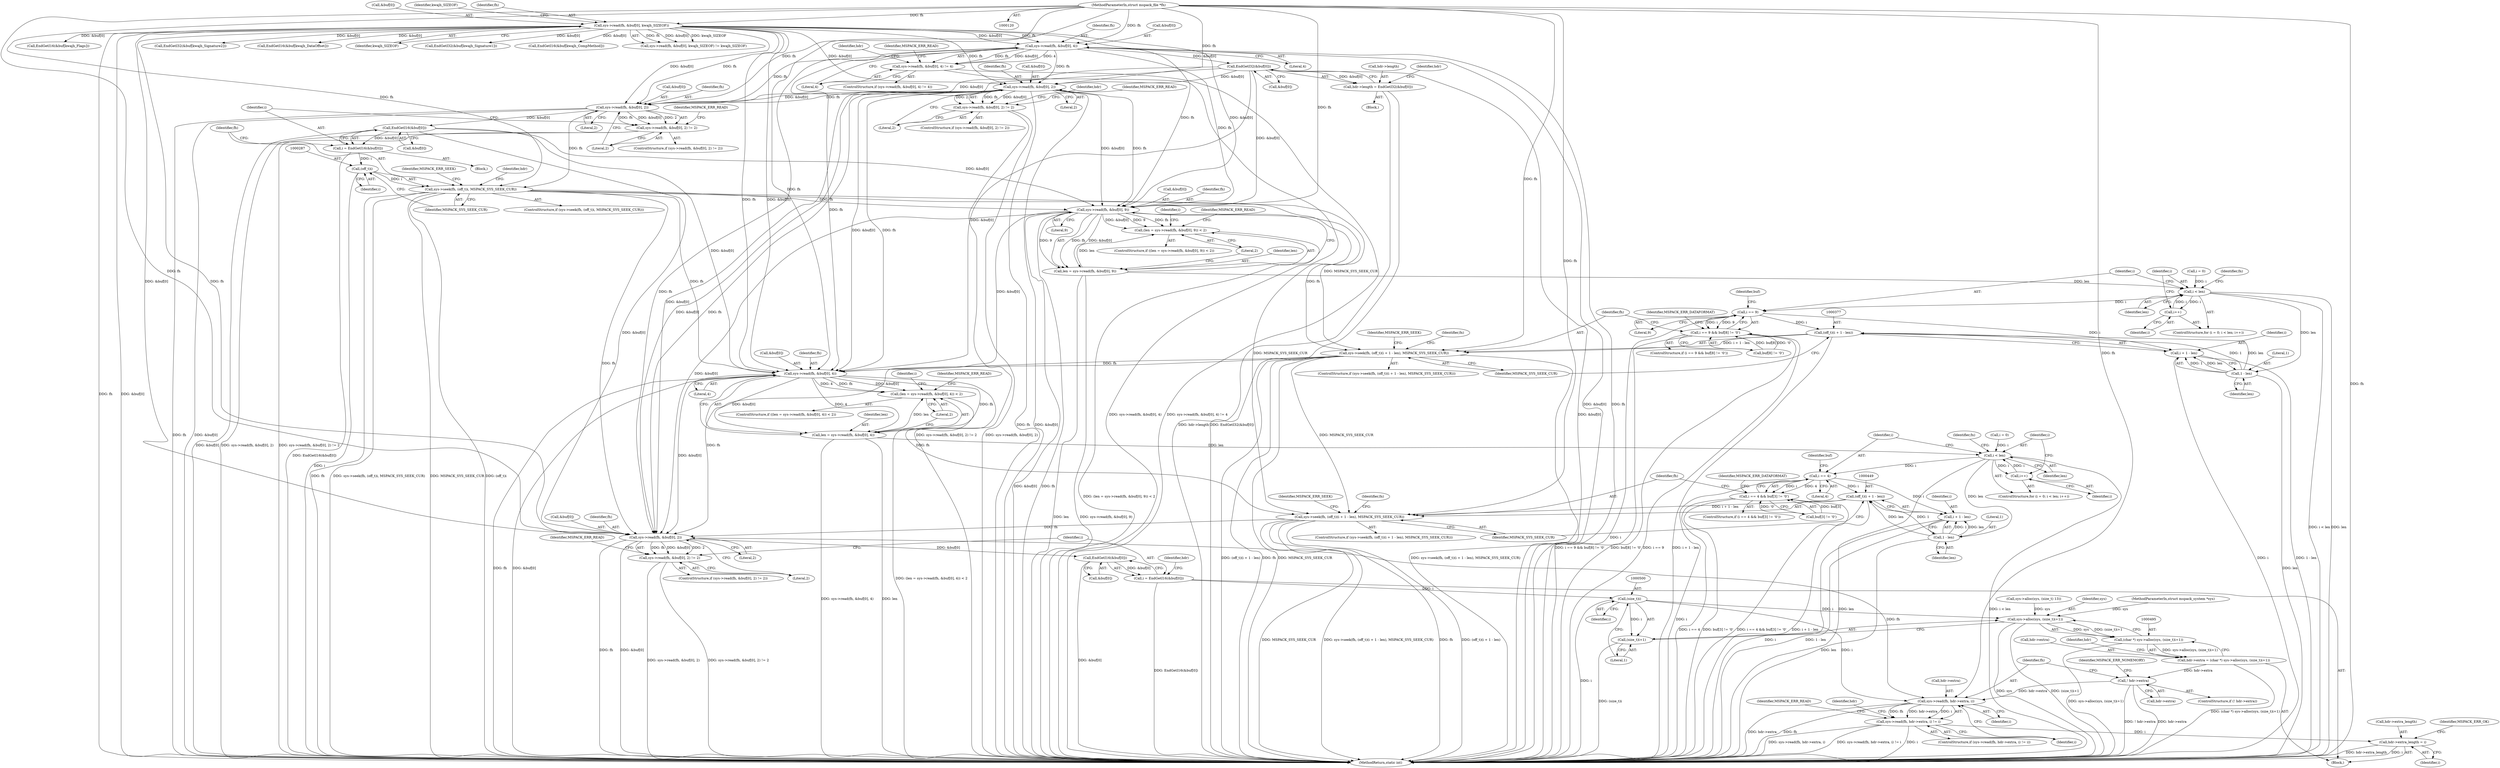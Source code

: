 digraph "0_libmspack_0b0ef9344255ff5acfac6b7af09198ac9c9756c8@API" {
"1000219" [label="(Call,sys->read(fh, &buf[0], 4))"];
"1000129" [label="(Call,sys->read(fh, &buf[0], kwajh_SIZEOF))"];
"1000122" [label="(MethodParameterIn,struct mspack_file *fh)"];
"1000218" [label="(Call,sys->read(fh, &buf[0], 4) != 4)"];
"1000233" [label="(Call,EndGetI32(&buf[0]))"];
"1000229" [label="(Call,hdr->length = EndGetI32(&buf[0]))"];
"1000247" [label="(Call,sys->read(fh, &buf[0], 2))"];
"1000246" [label="(Call,sys->read(fh, &buf[0], 2) != 2)"];
"1000266" [label="(Call,sys->read(fh, &buf[0], 2))"];
"1000265" [label="(Call,sys->read(fh, &buf[0], 2) != 2)"];
"1000278" [label="(Call,EndGetI16(&buf[0]))"];
"1000276" [label="(Call,i = EndGetI16(&buf[0]))"];
"1000286" [label="(Call,(off_t)i)"];
"1000284" [label="(Call,sys->seek(fh, (off_t)i, MSPACK_SYS_SEEK_CUR))"];
"1000332" [label="(Call,sys->read(fh, &buf[0], 9))"];
"1000329" [label="(Call,(len = sys->read(fh, &buf[0], 9)) < 2)"];
"1000330" [label="(Call,len = sys->read(fh, &buf[0], 9))"];
"1000346" [label="(Call,i < len)"];
"1000349" [label="(Call,i++)"];
"1000363" [label="(Call,i == 9)"];
"1000362" [label="(Call,i == 9 && buf[8] != '\0')"];
"1000376" [label="(Call,(off_t)(i + 1 - len))"];
"1000374" [label="(Call,sys->seek(fh, (off_t)(i + 1 - len), MSPACK_SYS_SEEK_CUR))"];
"1000404" [label="(Call,sys->read(fh, &buf[0], 4))"];
"1000401" [label="(Call,(len = sys->read(fh, &buf[0], 4)) < 2)"];
"1000402" [label="(Call,len = sys->read(fh, &buf[0], 4))"];
"1000418" [label="(Call,i < len)"];
"1000421" [label="(Call,i++)"];
"1000435" [label="(Call,i == 4)"];
"1000434" [label="(Call,i == 4 && buf[3] != '\0')"];
"1000448" [label="(Call,(off_t)(i + 1 - len))"];
"1000446" [label="(Call,sys->seek(fh, (off_t)(i + 1 - len), MSPACK_SYS_SEEK_CUR))"];
"1000473" [label="(Call,sys->read(fh, &buf[0], 2))"];
"1000472" [label="(Call,sys->read(fh, &buf[0], 2) != 2)"];
"1000485" [label="(Call,EndGetI16(&buf[0]))"];
"1000483" [label="(Call,i = EndGetI16(&buf[0]))"];
"1000499" [label="(Call,(size_t)i)"];
"1000496" [label="(Call,sys->alloc(sys, (size_t)i+1))"];
"1000494" [label="(Call,(char *) sys->alloc(sys, (size_t)i+1))"];
"1000490" [label="(Call,hdr->extra = (char *) sys->alloc(sys, (size_t)i+1))"];
"1000504" [label="(Call,! hdr->extra)"];
"1000512" [label="(Call,sys->read(fh, hdr->extra, i))"];
"1000511" [label="(Call,sys->read(fh, hdr->extra, i) != i)"];
"1000528" [label="(Call,hdr->extra_length = i)"];
"1000498" [label="(Call,(size_t)i+1)"];
"1000450" [label="(Call,i + 1 - len)"];
"1000452" [label="(Call,1 - len)"];
"1000378" [label="(Call,i + 1 - len)"];
"1000380" [label="(Call,1 - len)"];
"1000509" [label="(Identifier,MSPACK_ERR_NOMEMORY)"];
"1000385" [label="(Identifier,MSPACK_ERR_SEEK)"];
"1000486" [label="(Call,&buf[0])"];
"1000445" [label="(ControlStructure,if (sys->seek(fh, (off_t)(i + 1 - len), MSPACK_SYS_SEEK_CUR)))"];
"1000128" [label="(Call,sys->read(fh, &buf[0], kwajh_SIZEOF) != kwajh_SIZEOF)"];
"1000220" [label="(Identifier,fh)"];
"1000349" [label="(Call,i++)"];
"1000362" [label="(Call,i == 9 && buf[8] != '\0')"];
"1000273" [label="(Literal,2)"];
"1000422" [label="(Identifier,i)"];
"1000373" [label="(ControlStructure,if (sys->seek(fh, (off_t)(i + 1 - len), MSPACK_SYS_SEEK_CUR)))"];
"1000381" [label="(Literal,1)"];
"1000380" [label="(Call,1 - len)"];
"1000498" [label="(Call,(size_t)i+1)"];
"1000277" [label="(Identifier,i)"];
"1000505" [label="(Call,hdr->extra)"];
"1000219" [label="(Call,sys->read(fh, &buf[0], 4))"];
"1000479" [label="(Literal,2)"];
"1000494" [label="(Call,(char *) sys->alloc(sys, (size_t)i+1))"];
"1000346" [label="(Call,i < len)"];
"1000404" [label="(Call,sys->read(fh, &buf[0], 4))"];
"1000511" [label="(Call,sys->read(fh, hdr->extra, i) != i)"];
"1000217" [label="(ControlStructure,if (sys->read(fh, &buf[0], 4) != 4))"];
"1000402" [label="(Call,len = sys->read(fh, &buf[0], 4))"];
"1000410" [label="(Literal,4)"];
"1000344" [label="(Identifier,i)"];
"1000265" [label="(Call,sys->read(fh, &buf[0], 2) != 2)"];
"1000470" [label="(Block,)"];
"1000514" [label="(Call,hdr->extra)"];
"1000228" [label="(Identifier,MSPACK_ERR_READ)"];
"1000275" [label="(Identifier,MSPACK_ERR_READ)"];
"1000233" [label="(Call,EndGetI32(&buf[0]))"];
"1000241" [label="(Identifier,hdr)"];
"1000454" [label="(Identifier,len)"];
"1000154" [label="(Call,EndGetI32(&buf[kwajh_Signature2]))"];
"1000176" [label="(Call,EndGetI16(&buf[kwajh_DataOffset]))"];
"1000510" [label="(ControlStructure,if (sys->read(fh, hdr->extra, i) != i))"];
"1000145" [label="(Call,EndGetI32(&buf[kwajh_Signature1]))"];
"1000447" [label="(Identifier,fh)"];
"1000234" [label="(Call,&buf[0])"];
"1000356" [label="(Identifier,fn)"];
"1000484" [label="(Identifier,i)"];
"1000328" [label="(ControlStructure,if ((len = sys->read(fh, &buf[0], 9)) < 2))"];
"1000379" [label="(Identifier,i)"];
"1000512" [label="(Call,sys->read(fh, hdr->extra, i))"];
"1000503" [label="(ControlStructure,if (! hdr->extra))"];
"1000247" [label="(Call,sys->read(fh, &buf[0], 2))"];
"1000401" [label="(Call,(len = sys->read(fh, &buf[0], 4)) < 2)"];
"1000473" [label="(Call,sys->read(fh, &buf[0], 2))"];
"1000334" [label="(Call,&buf[0])"];
"1000446" [label="(Call,sys->seek(fh, (off_t)(i + 1 - len), MSPACK_SYS_SEEK_CUR))"];
"1000256" [label="(Identifier,MSPACK_ERR_READ)"];
"1000167" [label="(Call,EndGetI16(&buf[kwajh_CompMethod]))"];
"1000291" [label="(Identifier,MSPACK_ERR_SEEK)"];
"1000331" [label="(Identifier,len)"];
"1000483" [label="(Call,i = EndGetI16(&buf[0]))"];
"1000496" [label="(Call,sys->alloc(sys, (size_t)i+1))"];
"1000513" [label="(Identifier,fh)"];
"1000248" [label="(Identifier,fh)"];
"1000414" [label="(ControlStructure,for (i = 0; i < len; i++))"];
"1000453" [label="(Literal,1)"];
"1000520" [label="(Identifier,MSPACK_ERR_READ)"];
"1000406" [label="(Call,&buf[0])"];
"1000457" [label="(Identifier,MSPACK_ERR_SEEK)"];
"1000136" [label="(Identifier,kwajh_SIZEOF)"];
"1000216" [label="(Block,)"];
"1000492" [label="(Identifier,hdr)"];
"1000264" [label="(ControlStructure,if (sys->read(fh, &buf[0], 2) != 2))"];
"1000245" [label="(ControlStructure,if (sys->read(fh, &buf[0], 2) != 2))"];
"1000375" [label="(Identifier,fh)"];
"1000452" [label="(Call,1 - len)"];
"1000341" [label="(Identifier,MSPACK_ERR_READ)"];
"1000433" [label="(ControlStructure,if (i == 4 && buf[3] != '\0'))"];
"1000451" [label="(Identifier,i)"];
"1000428" [label="(Identifier,fn)"];
"1000400" [label="(ControlStructure,if ((len = sys->read(fh, &buf[0], 4)) < 2))"];
"1000272" [label="(Literal,2)"];
"1000383" [label="(Identifier,MSPACK_SYS_SEEK_CUR)"];
"1000226" [label="(Literal,4)"];
"1000263" [label="(Block,)"];
"1000365" [label="(Literal,9)"];
"1000288" [label="(Identifier,i)"];
"1000343" [label="(Call,i = 0)"];
"1000438" [label="(Call,buf[3] != '\0')"];
"1000260" [label="(Identifier,hdr)"];
"1000231" [label="(Identifier,hdr)"];
"1000361" [label="(ControlStructure,if (i == 9 && buf[8] != '\0'))"];
"1000405" [label="(Identifier,fh)"];
"1000378" [label="(Call,i + 1 - len)"];
"1000285" [label="(Identifier,fh)"];
"1000436" [label="(Identifier,i)"];
"1000279" [label="(Call,&buf[0])"];
"1000348" [label="(Identifier,len)"];
"1000444" [label="(Identifier,MSPACK_ERR_DATAFORMAT)"];
"1000387" [label="(Identifier,fn)"];
"1000482" [label="(Identifier,MSPACK_ERR_READ)"];
"1000497" [label="(Identifier,sys)"];
"1000437" [label="(Literal,4)"];
"1000330" [label="(Call,len = sys->read(fh, &buf[0], 9))"];
"1000490" [label="(Call,hdr->extra = (char *) sys->alloc(sys, (size_t)i+1))"];
"1000491" [label="(Call,hdr->extra)"];
"1000475" [label="(Call,&buf[0])"];
"1000122" [label="(MethodParameterIn,struct mspack_file *fh)"];
"1000130" [label="(Identifier,fh)"];
"1000372" [label="(Identifier,MSPACK_ERR_DATAFORMAT)"];
"1000249" [label="(Call,&buf[0])"];
"1000448" [label="(Call,(off_t)(i + 1 - len))"];
"1000517" [label="(Identifier,i)"];
"1000485" [label="(Call,EndGetI16(&buf[0]))"];
"1000529" [label="(Call,hdr->extra_length)"];
"1000535" [label="(MethodReturn,static int)"];
"1000474" [label="(Identifier,fh)"];
"1000480" [label="(Literal,2)"];
"1000289" [label="(Identifier,MSPACK_SYS_SEEK_CUR)"];
"1000230" [label="(Call,hdr->length)"];
"1000376" [label="(Call,(off_t)(i + 1 - len))"];
"1000131" [label="(Call,&buf[0])"];
"1000421" [label="(Call,i++)"];
"1000532" [label="(Identifier,i)"];
"1000347" [label="(Identifier,i)"];
"1000329" [label="(Call,(len = sys->read(fh, &buf[0], 9)) < 2)"];
"1000253" [label="(Literal,2)"];
"1000338" [label="(Literal,9)"];
"1000268" [label="(Call,&buf[0])"];
"1000283" [label="(ControlStructure,if (sys->seek(fh, (off_t)i, MSPACK_SYS_SEEK_CUR)))"];
"1000368" [label="(Identifier,buf)"];
"1000420" [label="(Identifier,len)"];
"1000276" [label="(Call,i = EndGetI16(&buf[0]))"];
"1000524" [label="(Identifier,hdr)"];
"1000403" [label="(Identifier,len)"];
"1000121" [label="(MethodParameterIn,struct mspack_system *sys)"];
"1000342" [label="(ControlStructure,for (i = 0; i < len; i++))"];
"1000364" [label="(Identifier,i)"];
"1000254" [label="(Literal,2)"];
"1000278" [label="(Call,EndGetI16(&buf[0]))"];
"1000307" [label="(Call,sys->alloc(sys, (size_t) 13))"];
"1000382" [label="(Identifier,len)"];
"1000413" [label="(Identifier,MSPACK_ERR_READ)"];
"1000374" [label="(Call,sys->seek(fh, (off_t)(i + 1 - len), MSPACK_SYS_SEEK_CUR))"];
"1000221" [label="(Call,&buf[0])"];
"1000246" [label="(Call,sys->read(fh, &buf[0], 2) != 2)"];
"1000267" [label="(Identifier,fh)"];
"1000411" [label="(Literal,2)"];
"1000416" [label="(Identifier,i)"];
"1000332" [label="(Call,sys->read(fh, &buf[0], 9))"];
"1000284" [label="(Call,sys->seek(fh, (off_t)i, MSPACK_SYS_SEEK_CUR))"];
"1000225" [label="(Literal,4)"];
"1000518" [label="(Identifier,i)"];
"1000295" [label="(Identifier,hdr)"];
"1000499" [label="(Call,(size_t)i)"];
"1000502" [label="(Literal,1)"];
"1000286" [label="(Call,(off_t)i)"];
"1000504" [label="(Call,! hdr->extra)"];
"1000471" [label="(ControlStructure,if (sys->read(fh, &buf[0], 2) != 2))"];
"1000418" [label="(Call,i < len)"];
"1000135" [label="(Identifier,kwajh_SIZEOF)"];
"1000501" [label="(Identifier,i)"];
"1000419" [label="(Identifier,i)"];
"1000129" [label="(Call,sys->read(fh, &buf[0], kwajh_SIZEOF))"];
"1000229" [label="(Call,hdr->length = EndGetI32(&buf[0]))"];
"1000266" [label="(Call,sys->read(fh, &buf[0], 2))"];
"1000472" [label="(Call,sys->read(fh, &buf[0], 2) != 2)"];
"1000506" [label="(Identifier,hdr)"];
"1000350" [label="(Identifier,i)"];
"1000528" [label="(Call,hdr->extra_length = i)"];
"1000434" [label="(Call,i == 4 && buf[3] != '\0')"];
"1000450" [label="(Call,i + 1 - len)"];
"1000440" [label="(Identifier,buf)"];
"1000455" [label="(Identifier,MSPACK_SYS_SEEK_CUR)"];
"1000218" [label="(Call,sys->read(fh, &buf[0], 4) != 4)"];
"1000333" [label="(Identifier,fh)"];
"1000339" [label="(Literal,2)"];
"1000415" [label="(Call,i = 0)"];
"1000459" [label="(Identifier,fn)"];
"1000185" [label="(Call,EndGetI16(&buf[kwajh_Flags]))"];
"1000363" [label="(Call,i == 9)"];
"1000534" [label="(Identifier,MSPACK_ERR_OK)"];
"1000435" [label="(Call,i == 4)"];
"1000366" [label="(Call,buf[8] != '\0')"];
"1000219" -> "1000218"  [label="AST: "];
"1000219" -> "1000225"  [label="CFG: "];
"1000220" -> "1000219"  [label="AST: "];
"1000221" -> "1000219"  [label="AST: "];
"1000225" -> "1000219"  [label="AST: "];
"1000226" -> "1000219"  [label="CFG: "];
"1000219" -> "1000535"  [label="DDG: &buf[0]"];
"1000219" -> "1000535"  [label="DDG: fh"];
"1000219" -> "1000218"  [label="DDG: fh"];
"1000219" -> "1000218"  [label="DDG: &buf[0]"];
"1000219" -> "1000218"  [label="DDG: 4"];
"1000129" -> "1000219"  [label="DDG: fh"];
"1000129" -> "1000219"  [label="DDG: &buf[0]"];
"1000122" -> "1000219"  [label="DDG: fh"];
"1000219" -> "1000233"  [label="DDG: &buf[0]"];
"1000219" -> "1000247"  [label="DDG: fh"];
"1000219" -> "1000266"  [label="DDG: fh"];
"1000219" -> "1000332"  [label="DDG: fh"];
"1000219" -> "1000404"  [label="DDG: fh"];
"1000219" -> "1000473"  [label="DDG: fh"];
"1000129" -> "1000128"  [label="AST: "];
"1000129" -> "1000135"  [label="CFG: "];
"1000130" -> "1000129"  [label="AST: "];
"1000131" -> "1000129"  [label="AST: "];
"1000135" -> "1000129"  [label="AST: "];
"1000136" -> "1000129"  [label="CFG: "];
"1000129" -> "1000535"  [label="DDG: fh"];
"1000129" -> "1000535"  [label="DDG: &buf[0]"];
"1000129" -> "1000128"  [label="DDG: fh"];
"1000129" -> "1000128"  [label="DDG: &buf[0]"];
"1000129" -> "1000128"  [label="DDG: kwajh_SIZEOF"];
"1000122" -> "1000129"  [label="DDG: fh"];
"1000129" -> "1000145"  [label="DDG: &buf[0]"];
"1000129" -> "1000154"  [label="DDG: &buf[0]"];
"1000129" -> "1000167"  [label="DDG: &buf[0]"];
"1000129" -> "1000176"  [label="DDG: &buf[0]"];
"1000129" -> "1000185"  [label="DDG: &buf[0]"];
"1000129" -> "1000247"  [label="DDG: fh"];
"1000129" -> "1000247"  [label="DDG: &buf[0]"];
"1000129" -> "1000266"  [label="DDG: fh"];
"1000129" -> "1000266"  [label="DDG: &buf[0]"];
"1000129" -> "1000332"  [label="DDG: fh"];
"1000129" -> "1000332"  [label="DDG: &buf[0]"];
"1000129" -> "1000404"  [label="DDG: fh"];
"1000129" -> "1000404"  [label="DDG: &buf[0]"];
"1000129" -> "1000473"  [label="DDG: fh"];
"1000129" -> "1000473"  [label="DDG: &buf[0]"];
"1000122" -> "1000120"  [label="AST: "];
"1000122" -> "1000535"  [label="DDG: fh"];
"1000122" -> "1000247"  [label="DDG: fh"];
"1000122" -> "1000266"  [label="DDG: fh"];
"1000122" -> "1000284"  [label="DDG: fh"];
"1000122" -> "1000332"  [label="DDG: fh"];
"1000122" -> "1000374"  [label="DDG: fh"];
"1000122" -> "1000404"  [label="DDG: fh"];
"1000122" -> "1000446"  [label="DDG: fh"];
"1000122" -> "1000473"  [label="DDG: fh"];
"1000122" -> "1000512"  [label="DDG: fh"];
"1000218" -> "1000217"  [label="AST: "];
"1000218" -> "1000226"  [label="CFG: "];
"1000226" -> "1000218"  [label="AST: "];
"1000228" -> "1000218"  [label="CFG: "];
"1000231" -> "1000218"  [label="CFG: "];
"1000218" -> "1000535"  [label="DDG: sys->read(fh, &buf[0], 4)"];
"1000218" -> "1000535"  [label="DDG: sys->read(fh, &buf[0], 4) != 4"];
"1000233" -> "1000229"  [label="AST: "];
"1000233" -> "1000234"  [label="CFG: "];
"1000234" -> "1000233"  [label="AST: "];
"1000229" -> "1000233"  [label="CFG: "];
"1000233" -> "1000535"  [label="DDG: &buf[0]"];
"1000233" -> "1000229"  [label="DDG: &buf[0]"];
"1000233" -> "1000247"  [label="DDG: &buf[0]"];
"1000233" -> "1000266"  [label="DDG: &buf[0]"];
"1000233" -> "1000332"  [label="DDG: &buf[0]"];
"1000233" -> "1000404"  [label="DDG: &buf[0]"];
"1000233" -> "1000473"  [label="DDG: &buf[0]"];
"1000229" -> "1000216"  [label="AST: "];
"1000230" -> "1000229"  [label="AST: "];
"1000241" -> "1000229"  [label="CFG: "];
"1000229" -> "1000535"  [label="DDG: EndGetI32(&buf[0])"];
"1000229" -> "1000535"  [label="DDG: hdr->length"];
"1000247" -> "1000246"  [label="AST: "];
"1000247" -> "1000253"  [label="CFG: "];
"1000248" -> "1000247"  [label="AST: "];
"1000249" -> "1000247"  [label="AST: "];
"1000253" -> "1000247"  [label="AST: "];
"1000254" -> "1000247"  [label="CFG: "];
"1000247" -> "1000535"  [label="DDG: fh"];
"1000247" -> "1000535"  [label="DDG: &buf[0]"];
"1000247" -> "1000246"  [label="DDG: fh"];
"1000247" -> "1000246"  [label="DDG: &buf[0]"];
"1000247" -> "1000246"  [label="DDG: 2"];
"1000247" -> "1000266"  [label="DDG: fh"];
"1000247" -> "1000266"  [label="DDG: &buf[0]"];
"1000247" -> "1000332"  [label="DDG: fh"];
"1000247" -> "1000332"  [label="DDG: &buf[0]"];
"1000247" -> "1000404"  [label="DDG: fh"];
"1000247" -> "1000404"  [label="DDG: &buf[0]"];
"1000247" -> "1000473"  [label="DDG: fh"];
"1000247" -> "1000473"  [label="DDG: &buf[0]"];
"1000246" -> "1000245"  [label="AST: "];
"1000246" -> "1000254"  [label="CFG: "];
"1000254" -> "1000246"  [label="AST: "];
"1000256" -> "1000246"  [label="CFG: "];
"1000260" -> "1000246"  [label="CFG: "];
"1000246" -> "1000535"  [label="DDG: sys->read(fh, &buf[0], 2) != 2"];
"1000246" -> "1000535"  [label="DDG: sys->read(fh, &buf[0], 2)"];
"1000266" -> "1000265"  [label="AST: "];
"1000266" -> "1000272"  [label="CFG: "];
"1000267" -> "1000266"  [label="AST: "];
"1000268" -> "1000266"  [label="AST: "];
"1000272" -> "1000266"  [label="AST: "];
"1000273" -> "1000266"  [label="CFG: "];
"1000266" -> "1000535"  [label="DDG: fh"];
"1000266" -> "1000535"  [label="DDG: &buf[0]"];
"1000266" -> "1000265"  [label="DDG: fh"];
"1000266" -> "1000265"  [label="DDG: &buf[0]"];
"1000266" -> "1000265"  [label="DDG: 2"];
"1000266" -> "1000278"  [label="DDG: &buf[0]"];
"1000266" -> "1000284"  [label="DDG: fh"];
"1000265" -> "1000264"  [label="AST: "];
"1000265" -> "1000273"  [label="CFG: "];
"1000273" -> "1000265"  [label="AST: "];
"1000275" -> "1000265"  [label="CFG: "];
"1000277" -> "1000265"  [label="CFG: "];
"1000265" -> "1000535"  [label="DDG: sys->read(fh, &buf[0], 2) != 2"];
"1000265" -> "1000535"  [label="DDG: sys->read(fh, &buf[0], 2)"];
"1000278" -> "1000276"  [label="AST: "];
"1000278" -> "1000279"  [label="CFG: "];
"1000279" -> "1000278"  [label="AST: "];
"1000276" -> "1000278"  [label="CFG: "];
"1000278" -> "1000535"  [label="DDG: &buf[0]"];
"1000278" -> "1000276"  [label="DDG: &buf[0]"];
"1000278" -> "1000332"  [label="DDG: &buf[0]"];
"1000278" -> "1000404"  [label="DDG: &buf[0]"];
"1000278" -> "1000473"  [label="DDG: &buf[0]"];
"1000276" -> "1000263"  [label="AST: "];
"1000277" -> "1000276"  [label="AST: "];
"1000285" -> "1000276"  [label="CFG: "];
"1000276" -> "1000535"  [label="DDG: EndGetI16(&buf[0])"];
"1000276" -> "1000286"  [label="DDG: i"];
"1000286" -> "1000284"  [label="AST: "];
"1000286" -> "1000288"  [label="CFG: "];
"1000287" -> "1000286"  [label="AST: "];
"1000288" -> "1000286"  [label="AST: "];
"1000289" -> "1000286"  [label="CFG: "];
"1000286" -> "1000535"  [label="DDG: i"];
"1000286" -> "1000284"  [label="DDG: i"];
"1000284" -> "1000283"  [label="AST: "];
"1000284" -> "1000289"  [label="CFG: "];
"1000285" -> "1000284"  [label="AST: "];
"1000289" -> "1000284"  [label="AST: "];
"1000291" -> "1000284"  [label="CFG: "];
"1000295" -> "1000284"  [label="CFG: "];
"1000284" -> "1000535"  [label="DDG: (off_t)i"];
"1000284" -> "1000535"  [label="DDG: fh"];
"1000284" -> "1000535"  [label="DDG: sys->seek(fh, (off_t)i, MSPACK_SYS_SEEK_CUR)"];
"1000284" -> "1000535"  [label="DDG: MSPACK_SYS_SEEK_CUR"];
"1000284" -> "1000332"  [label="DDG: fh"];
"1000284" -> "1000374"  [label="DDG: MSPACK_SYS_SEEK_CUR"];
"1000284" -> "1000404"  [label="DDG: fh"];
"1000284" -> "1000446"  [label="DDG: MSPACK_SYS_SEEK_CUR"];
"1000284" -> "1000473"  [label="DDG: fh"];
"1000332" -> "1000330"  [label="AST: "];
"1000332" -> "1000338"  [label="CFG: "];
"1000333" -> "1000332"  [label="AST: "];
"1000334" -> "1000332"  [label="AST: "];
"1000338" -> "1000332"  [label="AST: "];
"1000330" -> "1000332"  [label="CFG: "];
"1000332" -> "1000535"  [label="DDG: &buf[0]"];
"1000332" -> "1000535"  [label="DDG: fh"];
"1000332" -> "1000329"  [label="DDG: fh"];
"1000332" -> "1000329"  [label="DDG: &buf[0]"];
"1000332" -> "1000329"  [label="DDG: 9"];
"1000332" -> "1000330"  [label="DDG: fh"];
"1000332" -> "1000330"  [label="DDG: &buf[0]"];
"1000332" -> "1000330"  [label="DDG: 9"];
"1000332" -> "1000374"  [label="DDG: fh"];
"1000332" -> "1000404"  [label="DDG: &buf[0]"];
"1000332" -> "1000473"  [label="DDG: &buf[0]"];
"1000329" -> "1000328"  [label="AST: "];
"1000329" -> "1000339"  [label="CFG: "];
"1000330" -> "1000329"  [label="AST: "];
"1000339" -> "1000329"  [label="AST: "];
"1000341" -> "1000329"  [label="CFG: "];
"1000344" -> "1000329"  [label="CFG: "];
"1000329" -> "1000535"  [label="DDG: (len = sys->read(fh, &buf[0], 9)) < 2"];
"1000330" -> "1000329"  [label="DDG: len"];
"1000331" -> "1000330"  [label="AST: "];
"1000339" -> "1000330"  [label="CFG: "];
"1000330" -> "1000535"  [label="DDG: len"];
"1000330" -> "1000535"  [label="DDG: sys->read(fh, &buf[0], 9)"];
"1000330" -> "1000346"  [label="DDG: len"];
"1000346" -> "1000342"  [label="AST: "];
"1000346" -> "1000348"  [label="CFG: "];
"1000347" -> "1000346"  [label="AST: "];
"1000348" -> "1000346"  [label="AST: "];
"1000356" -> "1000346"  [label="CFG: "];
"1000364" -> "1000346"  [label="CFG: "];
"1000346" -> "1000535"  [label="DDG: len"];
"1000346" -> "1000535"  [label="DDG: i < len"];
"1000343" -> "1000346"  [label="DDG: i"];
"1000349" -> "1000346"  [label="DDG: i"];
"1000346" -> "1000349"  [label="DDG: i"];
"1000346" -> "1000363"  [label="DDG: i"];
"1000346" -> "1000380"  [label="DDG: len"];
"1000349" -> "1000342"  [label="AST: "];
"1000349" -> "1000350"  [label="CFG: "];
"1000350" -> "1000349"  [label="AST: "];
"1000347" -> "1000349"  [label="CFG: "];
"1000363" -> "1000362"  [label="AST: "];
"1000363" -> "1000365"  [label="CFG: "];
"1000364" -> "1000363"  [label="AST: "];
"1000365" -> "1000363"  [label="AST: "];
"1000368" -> "1000363"  [label="CFG: "];
"1000362" -> "1000363"  [label="CFG: "];
"1000363" -> "1000535"  [label="DDG: i"];
"1000363" -> "1000362"  [label="DDG: i"];
"1000363" -> "1000362"  [label="DDG: 9"];
"1000363" -> "1000376"  [label="DDG: i"];
"1000363" -> "1000378"  [label="DDG: i"];
"1000362" -> "1000361"  [label="AST: "];
"1000362" -> "1000366"  [label="CFG: "];
"1000366" -> "1000362"  [label="AST: "];
"1000372" -> "1000362"  [label="CFG: "];
"1000375" -> "1000362"  [label="CFG: "];
"1000362" -> "1000535"  [label="DDG: buf[8] != '\0'"];
"1000362" -> "1000535"  [label="DDG: i == 9 && buf[8] != '\0'"];
"1000362" -> "1000535"  [label="DDG: i == 9"];
"1000366" -> "1000362"  [label="DDG: buf[8]"];
"1000366" -> "1000362"  [label="DDG: '\0'"];
"1000376" -> "1000374"  [label="AST: "];
"1000376" -> "1000378"  [label="CFG: "];
"1000377" -> "1000376"  [label="AST: "];
"1000378" -> "1000376"  [label="AST: "];
"1000383" -> "1000376"  [label="CFG: "];
"1000376" -> "1000535"  [label="DDG: i + 1 - len"];
"1000376" -> "1000374"  [label="DDG: i + 1 - len"];
"1000380" -> "1000376"  [label="DDG: 1"];
"1000380" -> "1000376"  [label="DDG: len"];
"1000374" -> "1000373"  [label="AST: "];
"1000374" -> "1000383"  [label="CFG: "];
"1000375" -> "1000374"  [label="AST: "];
"1000383" -> "1000374"  [label="AST: "];
"1000385" -> "1000374"  [label="CFG: "];
"1000387" -> "1000374"  [label="CFG: "];
"1000374" -> "1000535"  [label="DDG: (off_t)(i + 1 - len)"];
"1000374" -> "1000535"  [label="DDG: fh"];
"1000374" -> "1000535"  [label="DDG: MSPACK_SYS_SEEK_CUR"];
"1000374" -> "1000535"  [label="DDG: sys->seek(fh, (off_t)(i + 1 - len), MSPACK_SYS_SEEK_CUR)"];
"1000374" -> "1000404"  [label="DDG: fh"];
"1000374" -> "1000446"  [label="DDG: MSPACK_SYS_SEEK_CUR"];
"1000374" -> "1000473"  [label="DDG: fh"];
"1000404" -> "1000402"  [label="AST: "];
"1000404" -> "1000410"  [label="CFG: "];
"1000405" -> "1000404"  [label="AST: "];
"1000406" -> "1000404"  [label="AST: "];
"1000410" -> "1000404"  [label="AST: "];
"1000402" -> "1000404"  [label="CFG: "];
"1000404" -> "1000535"  [label="DDG: fh"];
"1000404" -> "1000535"  [label="DDG: &buf[0]"];
"1000404" -> "1000401"  [label="DDG: fh"];
"1000404" -> "1000401"  [label="DDG: &buf[0]"];
"1000404" -> "1000401"  [label="DDG: 4"];
"1000404" -> "1000402"  [label="DDG: fh"];
"1000404" -> "1000402"  [label="DDG: &buf[0]"];
"1000404" -> "1000402"  [label="DDG: 4"];
"1000404" -> "1000446"  [label="DDG: fh"];
"1000404" -> "1000473"  [label="DDG: &buf[0]"];
"1000401" -> "1000400"  [label="AST: "];
"1000401" -> "1000411"  [label="CFG: "];
"1000402" -> "1000401"  [label="AST: "];
"1000411" -> "1000401"  [label="AST: "];
"1000413" -> "1000401"  [label="CFG: "];
"1000416" -> "1000401"  [label="CFG: "];
"1000401" -> "1000535"  [label="DDG: (len = sys->read(fh, &buf[0], 4)) < 2"];
"1000402" -> "1000401"  [label="DDG: len"];
"1000403" -> "1000402"  [label="AST: "];
"1000411" -> "1000402"  [label="CFG: "];
"1000402" -> "1000535"  [label="DDG: sys->read(fh, &buf[0], 4)"];
"1000402" -> "1000535"  [label="DDG: len"];
"1000402" -> "1000418"  [label="DDG: len"];
"1000418" -> "1000414"  [label="AST: "];
"1000418" -> "1000420"  [label="CFG: "];
"1000419" -> "1000418"  [label="AST: "];
"1000420" -> "1000418"  [label="AST: "];
"1000428" -> "1000418"  [label="CFG: "];
"1000436" -> "1000418"  [label="CFG: "];
"1000418" -> "1000535"  [label="DDG: len"];
"1000418" -> "1000535"  [label="DDG: i < len"];
"1000421" -> "1000418"  [label="DDG: i"];
"1000415" -> "1000418"  [label="DDG: i"];
"1000418" -> "1000421"  [label="DDG: i"];
"1000418" -> "1000435"  [label="DDG: i"];
"1000418" -> "1000452"  [label="DDG: len"];
"1000421" -> "1000414"  [label="AST: "];
"1000421" -> "1000422"  [label="CFG: "];
"1000422" -> "1000421"  [label="AST: "];
"1000419" -> "1000421"  [label="CFG: "];
"1000435" -> "1000434"  [label="AST: "];
"1000435" -> "1000437"  [label="CFG: "];
"1000436" -> "1000435"  [label="AST: "];
"1000437" -> "1000435"  [label="AST: "];
"1000440" -> "1000435"  [label="CFG: "];
"1000434" -> "1000435"  [label="CFG: "];
"1000435" -> "1000535"  [label="DDG: i"];
"1000435" -> "1000434"  [label="DDG: i"];
"1000435" -> "1000434"  [label="DDG: 4"];
"1000435" -> "1000448"  [label="DDG: i"];
"1000435" -> "1000450"  [label="DDG: i"];
"1000434" -> "1000433"  [label="AST: "];
"1000434" -> "1000438"  [label="CFG: "];
"1000438" -> "1000434"  [label="AST: "];
"1000444" -> "1000434"  [label="CFG: "];
"1000447" -> "1000434"  [label="CFG: "];
"1000434" -> "1000535"  [label="DDG: buf[3] != '\0'"];
"1000434" -> "1000535"  [label="DDG: i == 4 && buf[3] != '\0'"];
"1000434" -> "1000535"  [label="DDG: i == 4"];
"1000438" -> "1000434"  [label="DDG: buf[3]"];
"1000438" -> "1000434"  [label="DDG: '\0'"];
"1000448" -> "1000446"  [label="AST: "];
"1000448" -> "1000450"  [label="CFG: "];
"1000449" -> "1000448"  [label="AST: "];
"1000450" -> "1000448"  [label="AST: "];
"1000455" -> "1000448"  [label="CFG: "];
"1000448" -> "1000535"  [label="DDG: i + 1 - len"];
"1000448" -> "1000446"  [label="DDG: i + 1 - len"];
"1000452" -> "1000448"  [label="DDG: 1"];
"1000452" -> "1000448"  [label="DDG: len"];
"1000446" -> "1000445"  [label="AST: "];
"1000446" -> "1000455"  [label="CFG: "];
"1000447" -> "1000446"  [label="AST: "];
"1000455" -> "1000446"  [label="AST: "];
"1000457" -> "1000446"  [label="CFG: "];
"1000459" -> "1000446"  [label="CFG: "];
"1000446" -> "1000535"  [label="DDG: MSPACK_SYS_SEEK_CUR"];
"1000446" -> "1000535"  [label="DDG: sys->seek(fh, (off_t)(i + 1 - len), MSPACK_SYS_SEEK_CUR)"];
"1000446" -> "1000535"  [label="DDG: fh"];
"1000446" -> "1000535"  [label="DDG: (off_t)(i + 1 - len)"];
"1000446" -> "1000473"  [label="DDG: fh"];
"1000473" -> "1000472"  [label="AST: "];
"1000473" -> "1000479"  [label="CFG: "];
"1000474" -> "1000473"  [label="AST: "];
"1000475" -> "1000473"  [label="AST: "];
"1000479" -> "1000473"  [label="AST: "];
"1000480" -> "1000473"  [label="CFG: "];
"1000473" -> "1000535"  [label="DDG: fh"];
"1000473" -> "1000535"  [label="DDG: &buf[0]"];
"1000473" -> "1000472"  [label="DDG: fh"];
"1000473" -> "1000472"  [label="DDG: &buf[0]"];
"1000473" -> "1000472"  [label="DDG: 2"];
"1000473" -> "1000485"  [label="DDG: &buf[0]"];
"1000473" -> "1000512"  [label="DDG: fh"];
"1000472" -> "1000471"  [label="AST: "];
"1000472" -> "1000480"  [label="CFG: "];
"1000480" -> "1000472"  [label="AST: "];
"1000482" -> "1000472"  [label="CFG: "];
"1000484" -> "1000472"  [label="CFG: "];
"1000472" -> "1000535"  [label="DDG: sys->read(fh, &buf[0], 2) != 2"];
"1000472" -> "1000535"  [label="DDG: sys->read(fh, &buf[0], 2)"];
"1000485" -> "1000483"  [label="AST: "];
"1000485" -> "1000486"  [label="CFG: "];
"1000486" -> "1000485"  [label="AST: "];
"1000483" -> "1000485"  [label="CFG: "];
"1000485" -> "1000535"  [label="DDG: &buf[0]"];
"1000485" -> "1000483"  [label="DDG: &buf[0]"];
"1000483" -> "1000470"  [label="AST: "];
"1000484" -> "1000483"  [label="AST: "];
"1000492" -> "1000483"  [label="CFG: "];
"1000483" -> "1000535"  [label="DDG: EndGetI16(&buf[0])"];
"1000483" -> "1000499"  [label="DDG: i"];
"1000499" -> "1000498"  [label="AST: "];
"1000499" -> "1000501"  [label="CFG: "];
"1000500" -> "1000499"  [label="AST: "];
"1000501" -> "1000499"  [label="AST: "];
"1000502" -> "1000499"  [label="CFG: "];
"1000499" -> "1000535"  [label="DDG: i"];
"1000499" -> "1000496"  [label="DDG: i"];
"1000499" -> "1000498"  [label="DDG: i"];
"1000499" -> "1000512"  [label="DDG: i"];
"1000496" -> "1000494"  [label="AST: "];
"1000496" -> "1000498"  [label="CFG: "];
"1000497" -> "1000496"  [label="AST: "];
"1000498" -> "1000496"  [label="AST: "];
"1000494" -> "1000496"  [label="CFG: "];
"1000496" -> "1000535"  [label="DDG: (size_t)i+1"];
"1000496" -> "1000535"  [label="DDG: sys"];
"1000496" -> "1000494"  [label="DDG: sys"];
"1000496" -> "1000494"  [label="DDG: (size_t)i+1"];
"1000307" -> "1000496"  [label="DDG: sys"];
"1000121" -> "1000496"  [label="DDG: sys"];
"1000494" -> "1000490"  [label="AST: "];
"1000495" -> "1000494"  [label="AST: "];
"1000490" -> "1000494"  [label="CFG: "];
"1000494" -> "1000535"  [label="DDG: sys->alloc(sys, (size_t)i+1)"];
"1000494" -> "1000490"  [label="DDG: sys->alloc(sys, (size_t)i+1)"];
"1000490" -> "1000470"  [label="AST: "];
"1000491" -> "1000490"  [label="AST: "];
"1000506" -> "1000490"  [label="CFG: "];
"1000490" -> "1000535"  [label="DDG: (char *) sys->alloc(sys, (size_t)i+1)"];
"1000490" -> "1000504"  [label="DDG: hdr->extra"];
"1000504" -> "1000503"  [label="AST: "];
"1000504" -> "1000505"  [label="CFG: "];
"1000505" -> "1000504"  [label="AST: "];
"1000509" -> "1000504"  [label="CFG: "];
"1000513" -> "1000504"  [label="CFG: "];
"1000504" -> "1000535"  [label="DDG: hdr->extra"];
"1000504" -> "1000535"  [label="DDG: ! hdr->extra"];
"1000504" -> "1000512"  [label="DDG: hdr->extra"];
"1000512" -> "1000511"  [label="AST: "];
"1000512" -> "1000517"  [label="CFG: "];
"1000513" -> "1000512"  [label="AST: "];
"1000514" -> "1000512"  [label="AST: "];
"1000517" -> "1000512"  [label="AST: "];
"1000518" -> "1000512"  [label="CFG: "];
"1000512" -> "1000535"  [label="DDG: fh"];
"1000512" -> "1000535"  [label="DDG: hdr->extra"];
"1000512" -> "1000511"  [label="DDG: fh"];
"1000512" -> "1000511"  [label="DDG: hdr->extra"];
"1000512" -> "1000511"  [label="DDG: i"];
"1000511" -> "1000510"  [label="AST: "];
"1000511" -> "1000518"  [label="CFG: "];
"1000518" -> "1000511"  [label="AST: "];
"1000520" -> "1000511"  [label="CFG: "];
"1000524" -> "1000511"  [label="CFG: "];
"1000511" -> "1000535"  [label="DDG: sys->read(fh, hdr->extra, i) != i"];
"1000511" -> "1000535"  [label="DDG: i"];
"1000511" -> "1000535"  [label="DDG: sys->read(fh, hdr->extra, i)"];
"1000511" -> "1000528"  [label="DDG: i"];
"1000528" -> "1000470"  [label="AST: "];
"1000528" -> "1000532"  [label="CFG: "];
"1000529" -> "1000528"  [label="AST: "];
"1000532" -> "1000528"  [label="AST: "];
"1000534" -> "1000528"  [label="CFG: "];
"1000528" -> "1000535"  [label="DDG: hdr->extra_length"];
"1000528" -> "1000535"  [label="DDG: i"];
"1000498" -> "1000502"  [label="CFG: "];
"1000502" -> "1000498"  [label="AST: "];
"1000498" -> "1000535"  [label="DDG: (size_t)i"];
"1000450" -> "1000452"  [label="CFG: "];
"1000451" -> "1000450"  [label="AST: "];
"1000452" -> "1000450"  [label="AST: "];
"1000450" -> "1000535"  [label="DDG: 1 - len"];
"1000450" -> "1000535"  [label="DDG: i"];
"1000452" -> "1000450"  [label="DDG: 1"];
"1000452" -> "1000450"  [label="DDG: len"];
"1000452" -> "1000454"  [label="CFG: "];
"1000453" -> "1000452"  [label="AST: "];
"1000454" -> "1000452"  [label="AST: "];
"1000452" -> "1000535"  [label="DDG: len"];
"1000378" -> "1000380"  [label="CFG: "];
"1000379" -> "1000378"  [label="AST: "];
"1000380" -> "1000378"  [label="AST: "];
"1000378" -> "1000535"  [label="DDG: 1 - len"];
"1000378" -> "1000535"  [label="DDG: i"];
"1000380" -> "1000378"  [label="DDG: 1"];
"1000380" -> "1000378"  [label="DDG: len"];
"1000380" -> "1000382"  [label="CFG: "];
"1000381" -> "1000380"  [label="AST: "];
"1000382" -> "1000380"  [label="AST: "];
"1000380" -> "1000535"  [label="DDG: len"];
}
